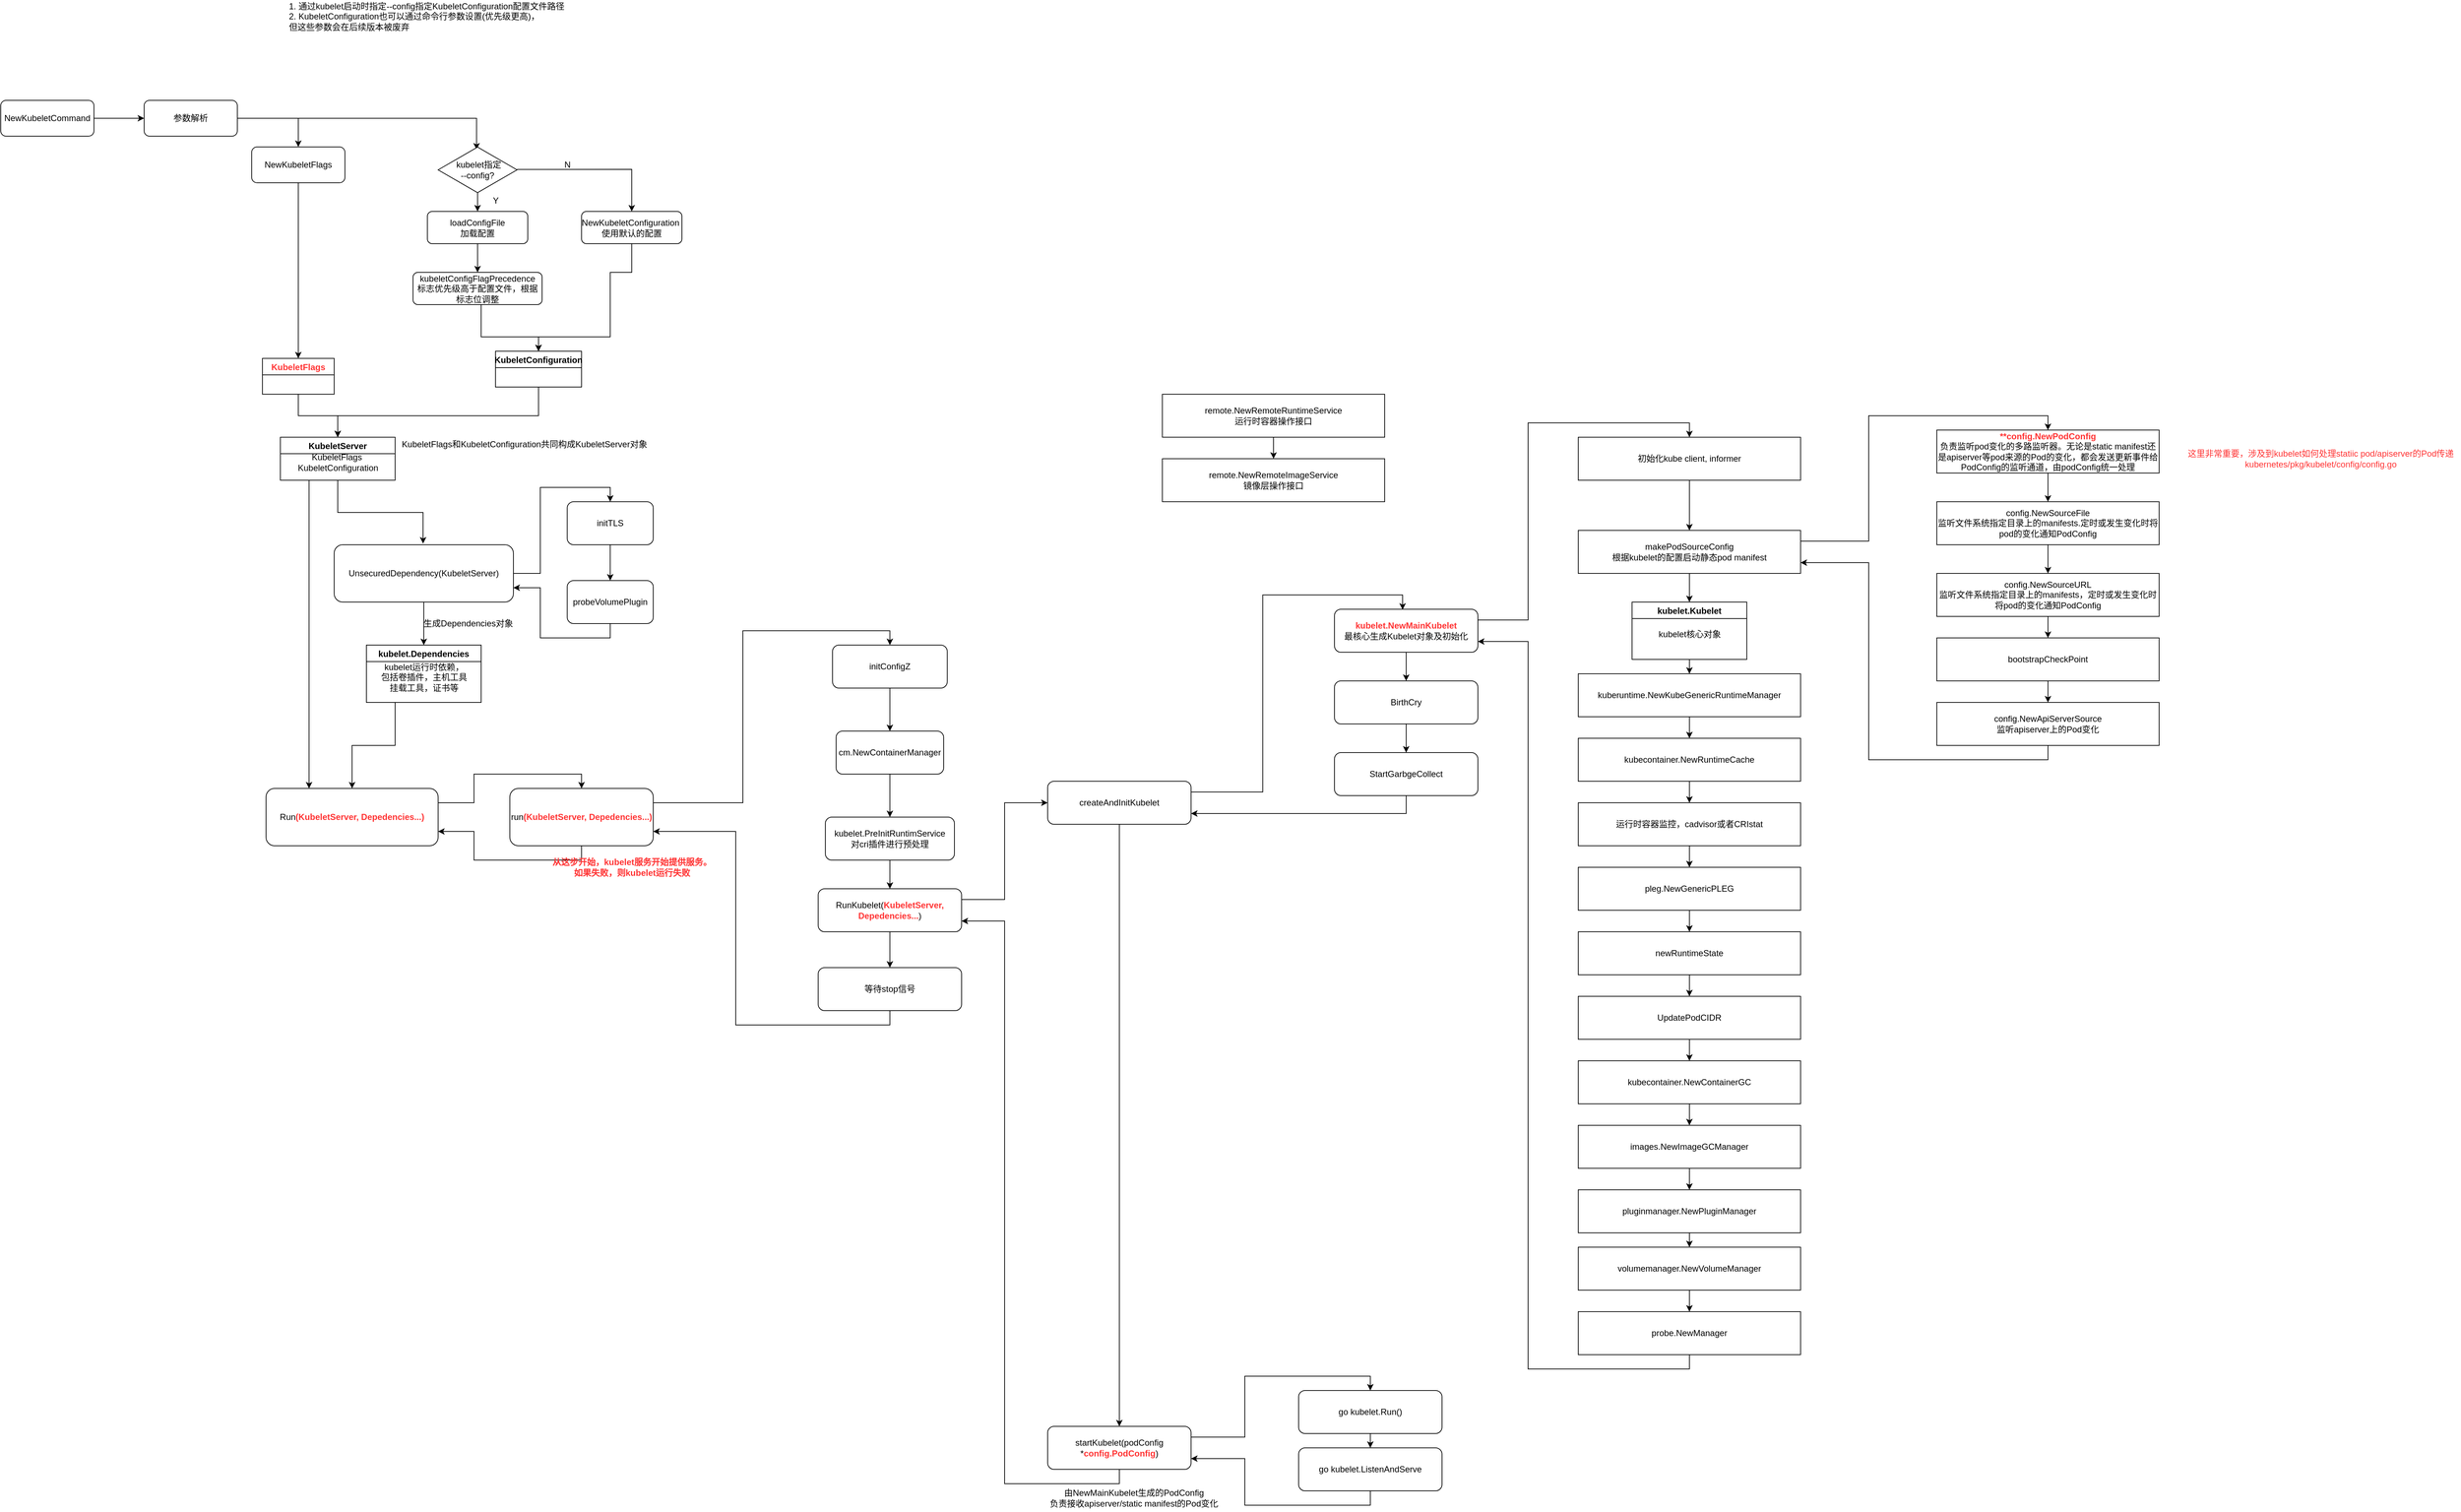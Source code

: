 <mxfile version="18.0.6" type="device"><diagram id="C5RBs43oDa-KdzZeNtuy" name="Page-1"><mxGraphModel dx="2622" dy="4705" grid="1" gridSize="10" guides="1" tooltips="1" connect="1" arrows="1" fold="1" page="1" pageScale="1" pageWidth="1200" pageHeight="1920" math="0" shadow="0"><root><mxCell id="WIyWlLk6GJQsqaUBKTNV-0"/><mxCell id="WIyWlLk6GJQsqaUBKTNV-1" parent="WIyWlLk6GJQsqaUBKTNV-0"/><mxCell id="luUc7j73v_gJ9Cq8A13A-18" style="edgeStyle=orthogonalEdgeStyle;rounded=0;orthogonalLoop=1;jettySize=auto;html=1;exitX=0.5;exitY=1;exitDx=0;exitDy=0;entryX=1;entryY=0.75;entryDx=0;entryDy=0;" parent="WIyWlLk6GJQsqaUBKTNV-1" source="zHDJWWQHmY1VzhE2Okfc-1" target="luUc7j73v_gJ9Cq8A13A-10" edge="1"><mxGeometry relative="1" as="geometry"/></mxCell><mxCell id="luUc7j73v_gJ9Cq8A13A-20" style="edgeStyle=orthogonalEdgeStyle;rounded=0;orthogonalLoop=1;jettySize=auto;html=1;exitX=1;exitY=0.25;exitDx=0;exitDy=0;entryX=0.5;entryY=0;entryDx=0;entryDy=0;" parent="WIyWlLk6GJQsqaUBKTNV-1" source="zHDJWWQHmY1VzhE2Okfc-1" target="luUc7j73v_gJ9Cq8A13A-19" edge="1"><mxGeometry relative="1" as="geometry"/></mxCell><mxCell id="zHDJWWQHmY1VzhE2Okfc-1" value="run&lt;font color=&quot;#ff3333&quot;&gt;&lt;b&gt;(KubeletServer, Depedencies...)&lt;/b&gt;&lt;/font&gt;" style="rounded=1;whiteSpace=wrap;html=1;" parent="WIyWlLk6GJQsqaUBKTNV-1" vertex="1"><mxGeometry x="-430" y="-2660" width="200" height="80" as="geometry"/></mxCell><mxCell id="zHDJWWQHmY1VzhE2Okfc-6" style="edgeStyle=orthogonalEdgeStyle;rounded=0;orthogonalLoop=1;jettySize=auto;html=1;exitX=0.5;exitY=1;exitDx=0;exitDy=0;entryX=0.5;entryY=0;entryDx=0;entryDy=0;" parent="WIyWlLk6GJQsqaUBKTNV-1" source="zHDJWWQHmY1VzhE2Okfc-2" target="zHDJWWQHmY1VzhE2Okfc-5" edge="1"><mxGeometry relative="1" as="geometry"/></mxCell><mxCell id="zHDJWWQHmY1VzhE2Okfc-2" value="kubelet.PreInitRuntimService&lt;br&gt;对cri插件进行预处理" style="rounded=1;whiteSpace=wrap;html=1;" parent="WIyWlLk6GJQsqaUBKTNV-1" vertex="1"><mxGeometry x="10" y="-2620" width="180" height="60" as="geometry"/></mxCell><mxCell id="luUc7j73v_gJ9Cq8A13A-29" style="edgeStyle=orthogonalEdgeStyle;rounded=0;orthogonalLoop=1;jettySize=auto;html=1;entryX=0.5;entryY=0;entryDx=0;entryDy=0;fontColor=#FF3333;" parent="WIyWlLk6GJQsqaUBKTNV-1" source="zHDJWWQHmY1VzhE2Okfc-5" target="luUc7j73v_gJ9Cq8A13A-28" edge="1"><mxGeometry relative="1" as="geometry"/></mxCell><mxCell id="luUc7j73v_gJ9Cq8A13A-31" style="edgeStyle=orthogonalEdgeStyle;rounded=0;orthogonalLoop=1;jettySize=auto;html=1;exitX=1;exitY=0.25;exitDx=0;exitDy=0;entryX=0;entryY=0.5;entryDx=0;entryDy=0;fontColor=#FF3333;" parent="WIyWlLk6GJQsqaUBKTNV-1" source="zHDJWWQHmY1VzhE2Okfc-5" target="zHDJWWQHmY1VzhE2Okfc-8" edge="1"><mxGeometry relative="1" as="geometry"/></mxCell><mxCell id="zHDJWWQHmY1VzhE2Okfc-5" value="RunKubelet(&lt;font color=&quot;#ff3333&quot;&gt;&lt;b&gt;KubeletServer, Depedencies...&lt;/b&gt;&lt;/font&gt;)" style="rounded=1;whiteSpace=wrap;html=1;" parent="WIyWlLk6GJQsqaUBKTNV-1" vertex="1"><mxGeometry y="-2520" width="200" height="60" as="geometry"/></mxCell><mxCell id="luUc7j73v_gJ9Cq8A13A-33" style="edgeStyle=orthogonalEdgeStyle;rounded=0;orthogonalLoop=1;jettySize=auto;html=1;exitX=0.5;exitY=1;exitDx=0;exitDy=0;entryX=0.5;entryY=0;entryDx=0;entryDy=0;fontColor=#FF3333;" parent="WIyWlLk6GJQsqaUBKTNV-1" source="zHDJWWQHmY1VzhE2Okfc-8" target="luUc7j73v_gJ9Cq8A13A-32" edge="1"><mxGeometry relative="1" as="geometry"/></mxCell><mxCell id="luUc7j73v_gJ9Cq8A13A-35" style="edgeStyle=orthogonalEdgeStyle;rounded=0;orthogonalLoop=1;jettySize=auto;html=1;exitX=1;exitY=0.25;exitDx=0;exitDy=0;entryX=0.475;entryY=0.011;entryDx=0;entryDy=0;entryPerimeter=0;fontColor=#FF3333;" parent="WIyWlLk6GJQsqaUBKTNV-1" source="zHDJWWQHmY1VzhE2Okfc-8" target="zHDJWWQHmY1VzhE2Okfc-10" edge="1"><mxGeometry relative="1" as="geometry"/></mxCell><mxCell id="zHDJWWQHmY1VzhE2Okfc-8" value="createAndInitKubelet" style="rounded=1;whiteSpace=wrap;html=1;" parent="WIyWlLk6GJQsqaUBKTNV-1" vertex="1"><mxGeometry x="320" y="-2670" width="200" height="60" as="geometry"/></mxCell><mxCell id="luUc7j73v_gJ9Cq8A13A-38" style="edgeStyle=orthogonalEdgeStyle;rounded=0;orthogonalLoop=1;jettySize=auto;html=1;exitX=0.5;exitY=1;exitDx=0;exitDy=0;entryX=0.5;entryY=0;entryDx=0;entryDy=0;fontColor=#FF3333;" parent="WIyWlLk6GJQsqaUBKTNV-1" source="zHDJWWQHmY1VzhE2Okfc-10" target="luUc7j73v_gJ9Cq8A13A-36" edge="1"><mxGeometry relative="1" as="geometry"/></mxCell><mxCell id="luUc7j73v_gJ9Cq8A13A-42" style="edgeStyle=orthogonalEdgeStyle;rounded=0;orthogonalLoop=1;jettySize=auto;html=1;exitX=1;exitY=0.25;exitDx=0;exitDy=0;entryX=0.5;entryY=0;entryDx=0;entryDy=0;fontColor=#FF3333;" parent="WIyWlLk6GJQsqaUBKTNV-1" source="zHDJWWQHmY1VzhE2Okfc-10" target="luUc7j73v_gJ9Cq8A13A-41" edge="1"><mxGeometry relative="1" as="geometry"/></mxCell><mxCell id="zHDJWWQHmY1VzhE2Okfc-10" value="&lt;b&gt;&lt;font color=&quot;#ff3333&quot;&gt;kubelet.NewMainKubelet&lt;/font&gt;&lt;/b&gt;&lt;br&gt;最核心生成Kubelet对象及初始化" style="rounded=1;whiteSpace=wrap;html=1;" parent="WIyWlLk6GJQsqaUBKTNV-1" vertex="1"><mxGeometry x="720" y="-2910" width="200" height="60" as="geometry"/></mxCell><mxCell id="luUc7j73v_gJ9Cq8A13A-49" style="edgeStyle=orthogonalEdgeStyle;rounded=0;orthogonalLoop=1;jettySize=auto;html=1;exitX=0.5;exitY=1;exitDx=0;exitDy=0;entryX=0.5;entryY=0;entryDx=0;entryDy=0;fontColor=#FF3333;" parent="WIyWlLk6GJQsqaUBKTNV-1" source="zHDJWWQHmY1VzhE2Okfc-14" target="luUc7j73v_gJ9Cq8A13A-47" edge="1"><mxGeometry relative="1" as="geometry"/></mxCell><mxCell id="zHDJWWQHmY1VzhE2Okfc-14" value="kuberuntime.NewKubeGenericRuntimeManager" style="whiteSpace=wrap;html=1;" parent="WIyWlLk6GJQsqaUBKTNV-1" vertex="1"><mxGeometry x="1060" y="-2820" width="310" height="60" as="geometry"/></mxCell><mxCell id="zHDJWWQHmY1VzhE2Okfc-23" style="edgeStyle=orthogonalEdgeStyle;rounded=0;orthogonalLoop=1;jettySize=auto;html=1;exitX=0.5;exitY=1;exitDx=0;exitDy=0;entryX=0.5;entryY=0;entryDx=0;entryDy=0;" parent="WIyWlLk6GJQsqaUBKTNV-1" source="zHDJWWQHmY1VzhE2Okfc-15" target="zHDJWWQHmY1VzhE2Okfc-16" edge="1"><mxGeometry relative="1" as="geometry"/></mxCell><mxCell id="zHDJWWQHmY1VzhE2Okfc-15" value="pleg.NewGenericPLEG" style="whiteSpace=wrap;html=1;" parent="WIyWlLk6GJQsqaUBKTNV-1" vertex="1"><mxGeometry x="1060" y="-2550" width="310" height="60" as="geometry"/></mxCell><mxCell id="luUc7j73v_gJ9Cq8A13A-56" style="edgeStyle=orthogonalEdgeStyle;rounded=0;orthogonalLoop=1;jettySize=auto;html=1;exitX=0.5;exitY=1;exitDx=0;exitDy=0;entryX=0.5;entryY=0;entryDx=0;entryDy=0;fontColor=#FF3333;" parent="WIyWlLk6GJQsqaUBKTNV-1" source="zHDJWWQHmY1VzhE2Okfc-16" target="luUc7j73v_gJ9Cq8A13A-51" edge="1"><mxGeometry relative="1" as="geometry"/></mxCell><mxCell id="zHDJWWQHmY1VzhE2Okfc-16" value="newRuntimeState" style="whiteSpace=wrap;html=1;" parent="WIyWlLk6GJQsqaUBKTNV-1" vertex="1"><mxGeometry x="1060" y="-2460" width="310" height="60" as="geometry"/></mxCell><mxCell id="zHDJWWQHmY1VzhE2Okfc-25" style="edgeStyle=orthogonalEdgeStyle;rounded=0;orthogonalLoop=1;jettySize=auto;html=1;exitX=0.5;exitY=1;exitDx=0;exitDy=0;entryX=0.5;entryY=0;entryDx=0;entryDy=0;" parent="WIyWlLk6GJQsqaUBKTNV-1" source="zHDJWWQHmY1VzhE2Okfc-17" target="zHDJWWQHmY1VzhE2Okfc-18" edge="1"><mxGeometry relative="1" as="geometry"/></mxCell><mxCell id="zHDJWWQHmY1VzhE2Okfc-17" value="kubecontainer.NewContainerGC" style="whiteSpace=wrap;html=1;" parent="WIyWlLk6GJQsqaUBKTNV-1" vertex="1"><mxGeometry x="1060" y="-2280" width="310" height="60" as="geometry"/></mxCell><mxCell id="zHDJWWQHmY1VzhE2Okfc-26" style="edgeStyle=orthogonalEdgeStyle;rounded=0;orthogonalLoop=1;jettySize=auto;html=1;exitX=0.5;exitY=1;exitDx=0;exitDy=0;entryX=0.5;entryY=0;entryDx=0;entryDy=0;" parent="WIyWlLk6GJQsqaUBKTNV-1" source="zHDJWWQHmY1VzhE2Okfc-18" target="zHDJWWQHmY1VzhE2Okfc-19" edge="1"><mxGeometry relative="1" as="geometry"/></mxCell><mxCell id="zHDJWWQHmY1VzhE2Okfc-18" value="images.NewImageGCManager" style="whiteSpace=wrap;html=1;" parent="WIyWlLk6GJQsqaUBKTNV-1" vertex="1"><mxGeometry x="1060" y="-2190" width="310" height="60" as="geometry"/></mxCell><mxCell id="zHDJWWQHmY1VzhE2Okfc-27" style="edgeStyle=orthogonalEdgeStyle;rounded=0;orthogonalLoop=1;jettySize=auto;html=1;exitX=0.5;exitY=1;exitDx=0;exitDy=0;entryX=0.5;entryY=0;entryDx=0;entryDy=0;" parent="WIyWlLk6GJQsqaUBKTNV-1" source="zHDJWWQHmY1VzhE2Okfc-19" target="zHDJWWQHmY1VzhE2Okfc-20" edge="1"><mxGeometry relative="1" as="geometry"/></mxCell><mxCell id="zHDJWWQHmY1VzhE2Okfc-19" value="pluginmanager.NewPluginManager" style="whiteSpace=wrap;html=1;" parent="WIyWlLk6GJQsqaUBKTNV-1" vertex="1"><mxGeometry x="1060" y="-2100" width="310" height="60" as="geometry"/></mxCell><mxCell id="luUc7j73v_gJ9Cq8A13A-58" style="edgeStyle=orthogonalEdgeStyle;rounded=0;orthogonalLoop=1;jettySize=auto;html=1;exitX=0.5;exitY=1;exitDx=0;exitDy=0;entryX=0.5;entryY=0;entryDx=0;entryDy=0;fontColor=#FF3333;" parent="WIyWlLk6GJQsqaUBKTNV-1" source="zHDJWWQHmY1VzhE2Okfc-20" target="luUc7j73v_gJ9Cq8A13A-53" edge="1"><mxGeometry relative="1" as="geometry"/></mxCell><mxCell id="zHDJWWQHmY1VzhE2Okfc-20" value="volumemanager.NewVolumeManager" style="whiteSpace=wrap;html=1;" parent="WIyWlLk6GJQsqaUBKTNV-1" vertex="1"><mxGeometry x="1060" y="-2020" width="310" height="60" as="geometry"/></mxCell><mxCell id="zHDJWWQHmY1VzhE2Okfc-33" style="edgeStyle=orthogonalEdgeStyle;rounded=0;orthogonalLoop=1;jettySize=auto;html=1;exitX=0.5;exitY=1;exitDx=0;exitDy=0;" parent="WIyWlLk6GJQsqaUBKTNV-1" source="zHDJWWQHmY1VzhE2Okfc-29" target="zHDJWWQHmY1VzhE2Okfc-30" edge="1"><mxGeometry relative="1" as="geometry"/></mxCell><mxCell id="zHDJWWQHmY1VzhE2Okfc-29" value="remote.NewRemoteRuntimeService&lt;br&gt;运行时容器操作接口" style="whiteSpace=wrap;html=1;" parent="WIyWlLk6GJQsqaUBKTNV-1" vertex="1"><mxGeometry x="480" y="-3210" width="310" height="60" as="geometry"/></mxCell><mxCell id="zHDJWWQHmY1VzhE2Okfc-30" value="remote.NewRemoteImageService&lt;br&gt;镜像层操作接口" style="whiteSpace=wrap;html=1;" parent="WIyWlLk6GJQsqaUBKTNV-1" vertex="1"><mxGeometry x="480" y="-3120" width="310" height="60" as="geometry"/></mxCell><mxCell id="qJxEuaCex0WxyXKMsUt5-14" style="edgeStyle=orthogonalEdgeStyle;rounded=0;orthogonalLoop=1;jettySize=auto;html=1;exitX=1;exitY=0.5;exitDx=0;exitDy=0;entryX=0.5;entryY=0;entryDx=0;entryDy=0;" parent="WIyWlLk6GJQsqaUBKTNV-1" source="qJxEuaCex0WxyXKMsUt5-0" target="qJxEuaCex0WxyXKMsUt5-12" edge="1"><mxGeometry relative="1" as="geometry"/></mxCell><mxCell id="qJxEuaCex0WxyXKMsUt5-19" style="edgeStyle=orthogonalEdgeStyle;rounded=0;orthogonalLoop=1;jettySize=auto;html=1;exitX=1;exitY=0.5;exitDx=0;exitDy=0;entryX=0.487;entryY=0.069;entryDx=0;entryDy=0;entryPerimeter=0;" parent="WIyWlLk6GJQsqaUBKTNV-1" source="qJxEuaCex0WxyXKMsUt5-0" target="qJxEuaCex0WxyXKMsUt5-17" edge="1"><mxGeometry relative="1" as="geometry"/></mxCell><mxCell id="qJxEuaCex0WxyXKMsUt5-0" value="参数解析" style="rounded=1;whiteSpace=wrap;html=1;" parent="WIyWlLk6GJQsqaUBKTNV-1" vertex="1"><mxGeometry x="-940" y="-3620" width="130" height="50" as="geometry"/></mxCell><mxCell id="qJxEuaCex0WxyXKMsUt5-1" value="1. 通过kubelet启动时指定--config指定KubeletConfiguration配置文件路径&lt;br&gt;2. KubeletConfiguration也可以通过命令行参数设置(优先级更高)，&lt;br&gt;&lt;div style=&quot;&quot;&gt;&lt;span style=&quot;background-color: initial;&quot;&gt;但这些参数会在后续版本被废弃&lt;/span&gt;&lt;/div&gt;&lt;div style=&quot;&quot;&gt;&lt;br&gt;&lt;/div&gt;" style="text;html=1;align=left;verticalAlign=middle;resizable=0;points=[];autosize=1;strokeColor=none;fillColor=none;" parent="WIyWlLk6GJQsqaUBKTNV-1" vertex="1"><mxGeometry x="-740" y="-3760" width="400" height="60" as="geometry"/></mxCell><mxCell id="qJxEuaCex0WxyXKMsUt5-8" style="edgeStyle=orthogonalEdgeStyle;rounded=0;orthogonalLoop=1;jettySize=auto;html=1;exitX=0.5;exitY=1;exitDx=0;exitDy=0;" parent="WIyWlLk6GJQsqaUBKTNV-1" source="qJxEuaCex0WxyXKMsUt5-3" target="qJxEuaCex0WxyXKMsUt5-6" edge="1"><mxGeometry relative="1" as="geometry"><Array as="points"><mxPoint x="-725" y="-3180"/><mxPoint x="-670" y="-3180"/></Array></mxGeometry></mxCell><mxCell id="qJxEuaCex0WxyXKMsUt5-3" value="KubeletFlags" style="swimlane;fontColor=#FF3333;" parent="WIyWlLk6GJQsqaUBKTNV-1" vertex="1"><mxGeometry x="-775" y="-3260" width="100" height="50" as="geometry"/></mxCell><mxCell id="qJxEuaCex0WxyXKMsUt5-37" style="edgeStyle=orthogonalEdgeStyle;rounded=0;orthogonalLoop=1;jettySize=auto;html=1;exitX=0.5;exitY=1;exitDx=0;exitDy=0;entryX=0.5;entryY=0;entryDx=0;entryDy=0;" parent="WIyWlLk6GJQsqaUBKTNV-1" source="qJxEuaCex0WxyXKMsUt5-5" target="qJxEuaCex0WxyXKMsUt5-6" edge="1"><mxGeometry relative="1" as="geometry"><Array as="points"><mxPoint x="-390" y="-3180"/><mxPoint x="-670" y="-3180"/></Array></mxGeometry></mxCell><mxCell id="qJxEuaCex0WxyXKMsUt5-5" value="KubeletConfiguration" style="swimlane;fontColor=#000000;" parent="WIyWlLk6GJQsqaUBKTNV-1" vertex="1"><mxGeometry x="-450" y="-3270" width="120" height="50" as="geometry"/></mxCell><mxCell id="luUc7j73v_gJ9Cq8A13A-1" style="edgeStyle=orthogonalEdgeStyle;rounded=0;orthogonalLoop=1;jettySize=auto;html=1;exitX=0.5;exitY=1;exitDx=0;exitDy=0;exitPerimeter=0;entryX=0.496;entryY=-0.021;entryDx=0;entryDy=0;entryPerimeter=0;" parent="WIyWlLk6GJQsqaUBKTNV-1" source="qJxEuaCex0WxyXKMsUt5-6" target="luUc7j73v_gJ9Cq8A13A-0" edge="1"><mxGeometry relative="1" as="geometry"/></mxCell><mxCell id="luUc7j73v_gJ9Cq8A13A-13" style="edgeStyle=orthogonalEdgeStyle;rounded=0;orthogonalLoop=1;jettySize=auto;html=1;exitX=0.25;exitY=1;exitDx=0;exitDy=0;exitPerimeter=0;entryX=0.25;entryY=0;entryDx=0;entryDy=0;" parent="WIyWlLk6GJQsqaUBKTNV-1" source="qJxEuaCex0WxyXKMsUt5-6" target="luUc7j73v_gJ9Cq8A13A-10" edge="1"><mxGeometry relative="1" as="geometry"/></mxCell><mxCell id="qJxEuaCex0WxyXKMsUt5-6" value="KubeletServer" style="swimlane;fontColor=#000000;startSize=23;points=[[0,0,0,0,0],[0,0.25,0,0,0],[0,0.5,0,0,0],[0,0.75,0,0,0],[0,1,0,0,0],[0.25,0,0,0,0],[0.25,1,0,0,0],[0.5,0,0,0,0],[0.5,1,0,0,0],[0.62,1,0,0,1],[0.75,0,0,0,0],[0.75,1,0,0,0],[1,0,0,0,0],[1,0.25,0,0,0],[1,0.5,0,0,0],[1,0.75,0,0,0],[1,1,0,0,0]];" parent="WIyWlLk6GJQsqaUBKTNV-1" vertex="1"><mxGeometry x="-750" y="-3150" width="160" height="60" as="geometry"/></mxCell><mxCell id="qJxEuaCex0WxyXKMsUt5-36" value="KubeletFlags&amp;nbsp; &lt;br&gt;KubeletConfiguration" style="text;html=1;align=center;verticalAlign=middle;resizable=0;points=[];autosize=1;strokeColor=none;fillColor=none;" parent="qJxEuaCex0WxyXKMsUt5-6" vertex="1"><mxGeometry x="15" y="20" width="130" height="30" as="geometry"/></mxCell><mxCell id="qJxEuaCex0WxyXKMsUt5-35" style="edgeStyle=orthogonalEdgeStyle;rounded=0;orthogonalLoop=1;jettySize=auto;html=1;exitX=0.5;exitY=1;exitDx=0;exitDy=0;entryX=0.5;entryY=0;entryDx=0;entryDy=0;" parent="WIyWlLk6GJQsqaUBKTNV-1" source="qJxEuaCex0WxyXKMsUt5-12" target="qJxEuaCex0WxyXKMsUt5-3" edge="1"><mxGeometry relative="1" as="geometry"/></mxCell><mxCell id="qJxEuaCex0WxyXKMsUt5-12" value="NewKubeletFlags" style="rounded=1;whiteSpace=wrap;html=1;" parent="WIyWlLk6GJQsqaUBKTNV-1" vertex="1"><mxGeometry x="-790" y="-3555" width="130" height="50" as="geometry"/></mxCell><mxCell id="qJxEuaCex0WxyXKMsUt5-26" style="edgeStyle=orthogonalEdgeStyle;rounded=0;orthogonalLoop=1;jettySize=auto;html=1;exitX=0.5;exitY=1;exitDx=0;exitDy=0;entryX=0.5;entryY=0;entryDx=0;entryDy=0;" parent="WIyWlLk6GJQsqaUBKTNV-1" source="qJxEuaCex0WxyXKMsUt5-13" target="qJxEuaCex0WxyXKMsUt5-5" edge="1"><mxGeometry relative="1" as="geometry"><mxPoint x="-380" y="-3350" as="targetPoint"/><Array as="points"><mxPoint x="-260" y="-3380"/><mxPoint x="-290" y="-3380"/><mxPoint x="-290" y="-3290"/><mxPoint x="-390" y="-3290"/></Array></mxGeometry></mxCell><mxCell id="qJxEuaCex0WxyXKMsUt5-13" value="NewKubeletConfiguration&amp;nbsp;&lt;br&gt;使用默认的配置" style="rounded=1;whiteSpace=wrap;html=1;" parent="WIyWlLk6GJQsqaUBKTNV-1" vertex="1"><mxGeometry x="-330" y="-3465" width="140" height="45" as="geometry"/></mxCell><mxCell id="qJxEuaCex0WxyXKMsUt5-20" style="edgeStyle=orthogonalEdgeStyle;rounded=0;orthogonalLoop=1;jettySize=auto;html=1;exitX=1;exitY=0.49;exitDx=0;exitDy=0;exitPerimeter=0;entryX=0.5;entryY=0;entryDx=0;entryDy=0;" parent="WIyWlLk6GJQsqaUBKTNV-1" source="qJxEuaCex0WxyXKMsUt5-17" target="qJxEuaCex0WxyXKMsUt5-13" edge="1"><mxGeometry relative="1" as="geometry"/></mxCell><mxCell id="qJxEuaCex0WxyXKMsUt5-23" style="edgeStyle=orthogonalEdgeStyle;rounded=0;orthogonalLoop=1;jettySize=auto;html=1;exitX=0.5;exitY=0.98;exitDx=0;exitDy=0;exitPerimeter=0;entryX=0.5;entryY=0;entryDx=0;entryDy=0;" parent="WIyWlLk6GJQsqaUBKTNV-1" source="qJxEuaCex0WxyXKMsUt5-17" target="qJxEuaCex0WxyXKMsUt5-22" edge="1"><mxGeometry relative="1" as="geometry"/></mxCell><mxCell id="qJxEuaCex0WxyXKMsUt5-17" value="&amp;nbsp;kubelet指定&lt;br&gt;--config?" style="html=1;whiteSpace=wrap;aspect=fixed;shape=isoRectangle;points=[[0,0.49,0,-1,0],[0.5,0.02,0,0,0],[0.5,0.98,0,0,0],[1,0.49,0,0,0]];" parent="WIyWlLk6GJQsqaUBKTNV-1" vertex="1"><mxGeometry x="-530" y="-3556" width="110" height="66" as="geometry"/></mxCell><mxCell id="qJxEuaCex0WxyXKMsUt5-21" value="N" style="text;html=1;align=center;verticalAlign=middle;resizable=0;points=[];autosize=1;strokeColor=none;fillColor=none;" parent="WIyWlLk6GJQsqaUBKTNV-1" vertex="1"><mxGeometry x="-360" y="-3540" width="20" height="20" as="geometry"/></mxCell><mxCell id="qJxEuaCex0WxyXKMsUt5-32" style="edgeStyle=orthogonalEdgeStyle;rounded=0;orthogonalLoop=1;jettySize=auto;html=1;exitX=0.5;exitY=1;exitDx=0;exitDy=0;entryX=0.5;entryY=0;entryDx=0;entryDy=0;" parent="WIyWlLk6GJQsqaUBKTNV-1" source="qJxEuaCex0WxyXKMsUt5-22" target="qJxEuaCex0WxyXKMsUt5-31" edge="1"><mxGeometry relative="1" as="geometry"/></mxCell><mxCell id="qJxEuaCex0WxyXKMsUt5-22" value="loadConfigFile&lt;br&gt;加载配置" style="rounded=1;whiteSpace=wrap;html=1;" parent="WIyWlLk6GJQsqaUBKTNV-1" vertex="1"><mxGeometry x="-545" y="-3465" width="140" height="45" as="geometry"/></mxCell><mxCell id="qJxEuaCex0WxyXKMsUt5-24" value="Y" style="text;html=1;align=center;verticalAlign=middle;resizable=0;points=[];autosize=1;strokeColor=none;fillColor=none;" parent="WIyWlLk6GJQsqaUBKTNV-1" vertex="1"><mxGeometry x="-460" y="-3490" width="20" height="20" as="geometry"/></mxCell><mxCell id="qJxEuaCex0WxyXKMsUt5-29" style="edgeStyle=orthogonalEdgeStyle;rounded=0;orthogonalLoop=1;jettySize=auto;html=1;exitX=1;exitY=0.5;exitDx=0;exitDy=0;" parent="WIyWlLk6GJQsqaUBKTNV-1" source="qJxEuaCex0WxyXKMsUt5-28" target="qJxEuaCex0WxyXKMsUt5-0" edge="1"><mxGeometry relative="1" as="geometry"/></mxCell><mxCell id="qJxEuaCex0WxyXKMsUt5-28" value="NewKubeletCommand" style="rounded=1;whiteSpace=wrap;html=1;" parent="WIyWlLk6GJQsqaUBKTNV-1" vertex="1"><mxGeometry x="-1140" y="-3620" width="130" height="50" as="geometry"/></mxCell><mxCell id="qJxEuaCex0WxyXKMsUt5-33" style="edgeStyle=orthogonalEdgeStyle;rounded=0;orthogonalLoop=1;jettySize=auto;html=1;exitX=0.5;exitY=1;exitDx=0;exitDy=0;entryX=0.5;entryY=0;entryDx=0;entryDy=0;" parent="WIyWlLk6GJQsqaUBKTNV-1" source="qJxEuaCex0WxyXKMsUt5-31" target="qJxEuaCex0WxyXKMsUt5-5" edge="1"><mxGeometry relative="1" as="geometry"><Array as="points"><mxPoint x="-470" y="-3290"/><mxPoint x="-390" y="-3290"/></Array></mxGeometry></mxCell><mxCell id="qJxEuaCex0WxyXKMsUt5-31" value="kubeletConfigFlagPrecedence&lt;br&gt;标志优先级高于配置文件，根据标志位调整" style="rounded=1;whiteSpace=wrap;html=1;" parent="WIyWlLk6GJQsqaUBKTNV-1" vertex="1"><mxGeometry x="-565" y="-3380" width="180" height="45" as="geometry"/></mxCell><mxCell id="luUc7j73v_gJ9Cq8A13A-4" style="edgeStyle=orthogonalEdgeStyle;rounded=0;orthogonalLoop=1;jettySize=auto;html=1;exitX=1;exitY=0.5;exitDx=0;exitDy=0;entryX=0.5;entryY=0;entryDx=0;entryDy=0;" parent="WIyWlLk6GJQsqaUBKTNV-1" source="luUc7j73v_gJ9Cq8A13A-0" target="luUc7j73v_gJ9Cq8A13A-2" edge="1"><mxGeometry relative="1" as="geometry"/></mxCell><mxCell id="luUc7j73v_gJ9Cq8A13A-9" style="edgeStyle=orthogonalEdgeStyle;rounded=0;orthogonalLoop=1;jettySize=auto;html=1;exitX=0.5;exitY=1;exitDx=0;exitDy=0;" parent="WIyWlLk6GJQsqaUBKTNV-1" source="luUc7j73v_gJ9Cq8A13A-0" target="luUc7j73v_gJ9Cq8A13A-6" edge="1"><mxGeometry relative="1" as="geometry"/></mxCell><mxCell id="luUc7j73v_gJ9Cq8A13A-0" value="UnsecuredDependency(KubeletServer)" style="rounded=1;whiteSpace=wrap;html=1;" parent="WIyWlLk6GJQsqaUBKTNV-1" vertex="1"><mxGeometry x="-675" y="-3000" width="250" height="80" as="geometry"/></mxCell><mxCell id="luUc7j73v_gJ9Cq8A13A-5" style="edgeStyle=orthogonalEdgeStyle;rounded=0;orthogonalLoop=1;jettySize=auto;html=1;exitX=0.5;exitY=1;exitDx=0;exitDy=0;entryX=0.5;entryY=0;entryDx=0;entryDy=0;" parent="WIyWlLk6GJQsqaUBKTNV-1" source="luUc7j73v_gJ9Cq8A13A-2" target="luUc7j73v_gJ9Cq8A13A-3" edge="1"><mxGeometry relative="1" as="geometry"/></mxCell><mxCell id="luUc7j73v_gJ9Cq8A13A-2" value="initTLS" style="rounded=1;whiteSpace=wrap;html=1;" parent="WIyWlLk6GJQsqaUBKTNV-1" vertex="1"><mxGeometry x="-350" y="-3060" width="120" height="60" as="geometry"/></mxCell><mxCell id="luUc7j73v_gJ9Cq8A13A-8" style="edgeStyle=orthogonalEdgeStyle;rounded=0;orthogonalLoop=1;jettySize=auto;html=1;exitX=0.5;exitY=1;exitDx=0;exitDy=0;entryX=1;entryY=0.75;entryDx=0;entryDy=0;" parent="WIyWlLk6GJQsqaUBKTNV-1" source="luUc7j73v_gJ9Cq8A13A-3" target="luUc7j73v_gJ9Cq8A13A-0" edge="1"><mxGeometry relative="1" as="geometry"/></mxCell><mxCell id="luUc7j73v_gJ9Cq8A13A-3" value="probeVolumePlugin" style="rounded=1;whiteSpace=wrap;html=1;" parent="WIyWlLk6GJQsqaUBKTNV-1" vertex="1"><mxGeometry x="-350" y="-2950" width="120" height="60" as="geometry"/></mxCell><mxCell id="luUc7j73v_gJ9Cq8A13A-12" style="edgeStyle=orthogonalEdgeStyle;rounded=0;orthogonalLoop=1;jettySize=auto;html=1;exitX=0.25;exitY=1;exitDx=0;exitDy=0;exitPerimeter=0;entryX=0.5;entryY=0;entryDx=0;entryDy=0;" parent="WIyWlLk6GJQsqaUBKTNV-1" source="luUc7j73v_gJ9Cq8A13A-6" target="luUc7j73v_gJ9Cq8A13A-10" edge="1"><mxGeometry relative="1" as="geometry"/></mxCell><mxCell id="luUc7j73v_gJ9Cq8A13A-6" value="kubelet.Dependencies" style="swimlane;fontColor=#000000;startSize=23;points=[[0,0,0,0,0],[0,0.25,0,0,0],[0,0.5,0,0,0],[0,0.75,0,0,0],[0,1,0,0,0],[0.25,0,0,0,0],[0.25,1,0,0,0],[0.5,0,0,0,0],[0.5,1,0,0,0],[0.62,1,0,0,1],[0.75,0,0,0,0],[0.75,1,0,0,0],[1,0,0,0,0],[1,0.25,0,0,0],[1,0.5,0,0,0],[1,0.75,0,0,0],[1,1,0,0,0]];" parent="WIyWlLk6GJQsqaUBKTNV-1" vertex="1"><mxGeometry x="-630" y="-2860" width="160" height="80" as="geometry"/></mxCell><mxCell id="luUc7j73v_gJ9Cq8A13A-7" value="kubelet运行时依赖，&lt;br&gt;包括卷插件，主机工具&lt;br&gt;挂载工具，证书等" style="text;html=1;align=center;verticalAlign=middle;resizable=0;points=[];autosize=1;strokeColor=none;fillColor=none;" parent="luUc7j73v_gJ9Cq8A13A-6" vertex="1"><mxGeometry x="10" y="20" width="140" height="50" as="geometry"/></mxCell><mxCell id="luUc7j73v_gJ9Cq8A13A-17" style="edgeStyle=orthogonalEdgeStyle;rounded=0;orthogonalLoop=1;jettySize=auto;html=1;exitX=1;exitY=0.25;exitDx=0;exitDy=0;entryX=0.5;entryY=0;entryDx=0;entryDy=0;" parent="WIyWlLk6GJQsqaUBKTNV-1" source="luUc7j73v_gJ9Cq8A13A-10" target="zHDJWWQHmY1VzhE2Okfc-1" edge="1"><mxGeometry relative="1" as="geometry"/></mxCell><mxCell id="luUc7j73v_gJ9Cq8A13A-10" value="Run&lt;b&gt;&lt;font color=&quot;#ff3333&quot;&gt;(KubeletServer, Depedencies...)&lt;/font&gt;&lt;/b&gt;" style="rounded=1;whiteSpace=wrap;html=1;" parent="WIyWlLk6GJQsqaUBKTNV-1" vertex="1"><mxGeometry x="-770" y="-2660" width="240" height="80" as="geometry"/></mxCell><mxCell id="luUc7j73v_gJ9Cq8A13A-15" value="&amp;nbsp;生成Dependencies对象" style="text;html=1;align=center;verticalAlign=middle;resizable=0;points=[];autosize=1;strokeColor=none;fillColor=none;" parent="WIyWlLk6GJQsqaUBKTNV-1" vertex="1"><mxGeometry x="-560" y="-2900" width="140" height="20" as="geometry"/></mxCell><mxCell id="luUc7j73v_gJ9Cq8A13A-16" value="KubeletFlags和KubeletConfiguration共同构成KubeletServer对象" style="text;html=1;align=center;verticalAlign=middle;resizable=0;points=[];autosize=1;strokeColor=none;fillColor=none;" parent="WIyWlLk6GJQsqaUBKTNV-1" vertex="1"><mxGeometry x="-590" y="-3150" width="360" height="20" as="geometry"/></mxCell><mxCell id="luUc7j73v_gJ9Cq8A13A-22" style="edgeStyle=orthogonalEdgeStyle;rounded=0;orthogonalLoop=1;jettySize=auto;html=1;exitX=0.5;exitY=1;exitDx=0;exitDy=0;entryX=0.5;entryY=0;entryDx=0;entryDy=0;" parent="WIyWlLk6GJQsqaUBKTNV-1" source="luUc7j73v_gJ9Cq8A13A-19" target="luUc7j73v_gJ9Cq8A13A-21" edge="1"><mxGeometry relative="1" as="geometry"/></mxCell><mxCell id="luUc7j73v_gJ9Cq8A13A-19" value="initConfigZ" style="rounded=1;whiteSpace=wrap;html=1;" parent="WIyWlLk6GJQsqaUBKTNV-1" vertex="1"><mxGeometry x="20" y="-2860" width="160" height="60" as="geometry"/></mxCell><mxCell id="luUc7j73v_gJ9Cq8A13A-23" style="edgeStyle=orthogonalEdgeStyle;rounded=0;orthogonalLoop=1;jettySize=auto;html=1;exitX=0.5;exitY=1;exitDx=0;exitDy=0;entryX=0.5;entryY=0;entryDx=0;entryDy=0;" parent="WIyWlLk6GJQsqaUBKTNV-1" source="luUc7j73v_gJ9Cq8A13A-21" target="zHDJWWQHmY1VzhE2Okfc-2" edge="1"><mxGeometry relative="1" as="geometry"/></mxCell><mxCell id="luUc7j73v_gJ9Cq8A13A-21" value="cm.NewContainerManager" style="rounded=1;whiteSpace=wrap;html=1;" parent="WIyWlLk6GJQsqaUBKTNV-1" vertex="1"><mxGeometry x="25" y="-2740" width="150" height="60" as="geometry"/></mxCell><mxCell id="luUc7j73v_gJ9Cq8A13A-26" value="&lt;b&gt;&lt;font color=&quot;#ff3333&quot;&gt;从这步开始，kubelet服务开始提供服务。&lt;br&gt;如果失败，则kubelet运行失败&lt;br&gt;&lt;/font&gt;&lt;/b&gt;" style="text;html=1;align=center;verticalAlign=middle;resizable=0;points=[];autosize=1;strokeColor=none;fillColor=none;" parent="WIyWlLk6GJQsqaUBKTNV-1" vertex="1"><mxGeometry x="-380" y="-2565" width="240" height="30" as="geometry"/></mxCell><mxCell id="luUc7j73v_gJ9Cq8A13A-30" style="edgeStyle=orthogonalEdgeStyle;rounded=0;orthogonalLoop=1;jettySize=auto;html=1;exitX=0.5;exitY=1;exitDx=0;exitDy=0;entryX=1;entryY=0.75;entryDx=0;entryDy=0;fontColor=#FF3333;" parent="WIyWlLk6GJQsqaUBKTNV-1" source="luUc7j73v_gJ9Cq8A13A-28" target="zHDJWWQHmY1VzhE2Okfc-1" edge="1"><mxGeometry relative="1" as="geometry"/></mxCell><mxCell id="luUc7j73v_gJ9Cq8A13A-28" value="等待stop信号" style="rounded=1;whiteSpace=wrap;html=1;" parent="WIyWlLk6GJQsqaUBKTNV-1" vertex="1"><mxGeometry y="-2410" width="200" height="60" as="geometry"/></mxCell><mxCell id="luUc7j73v_gJ9Cq8A13A-34" style="edgeStyle=orthogonalEdgeStyle;rounded=0;orthogonalLoop=1;jettySize=auto;html=1;exitX=0.5;exitY=1;exitDx=0;exitDy=0;entryX=1;entryY=0.75;entryDx=0;entryDy=0;fontColor=#FF3333;" parent="WIyWlLk6GJQsqaUBKTNV-1" source="luUc7j73v_gJ9Cq8A13A-32" target="zHDJWWQHmY1VzhE2Okfc-5" edge="1"><mxGeometry relative="1" as="geometry"/></mxCell><mxCell id="luUc7j73v_gJ9Cq8A13A-62" style="edgeStyle=orthogonalEdgeStyle;rounded=0;orthogonalLoop=1;jettySize=auto;html=1;exitX=1;exitY=0.25;exitDx=0;exitDy=0;entryX=0.5;entryY=0;entryDx=0;entryDy=0;fontColor=#FF3333;" parent="WIyWlLk6GJQsqaUBKTNV-1" source="luUc7j73v_gJ9Cq8A13A-32" target="luUc7j73v_gJ9Cq8A13A-60" edge="1"><mxGeometry relative="1" as="geometry"/></mxCell><mxCell id="luUc7j73v_gJ9Cq8A13A-32" value="startKubelet(podConfig *&lt;b&gt;&lt;font color=&quot;#ff3333&quot;&gt;config.PodConfig&lt;/font&gt;&lt;/b&gt;)" style="rounded=1;whiteSpace=wrap;html=1;" parent="WIyWlLk6GJQsqaUBKTNV-1" vertex="1"><mxGeometry x="320" y="-1770" width="200" height="60" as="geometry"/></mxCell><mxCell id="luUc7j73v_gJ9Cq8A13A-39" style="edgeStyle=orthogonalEdgeStyle;rounded=0;orthogonalLoop=1;jettySize=auto;html=1;exitX=0.5;exitY=1;exitDx=0;exitDy=0;entryX=0.5;entryY=0;entryDx=0;entryDy=0;fontColor=#FF3333;" parent="WIyWlLk6GJQsqaUBKTNV-1" source="luUc7j73v_gJ9Cq8A13A-36" target="luUc7j73v_gJ9Cq8A13A-37" edge="1"><mxGeometry relative="1" as="geometry"/></mxCell><mxCell id="luUc7j73v_gJ9Cq8A13A-36" value="BirthCry" style="rounded=1;whiteSpace=wrap;html=1;" parent="WIyWlLk6GJQsqaUBKTNV-1" vertex="1"><mxGeometry x="720" y="-2810" width="200" height="60" as="geometry"/></mxCell><mxCell id="luUc7j73v_gJ9Cq8A13A-40" style="edgeStyle=orthogonalEdgeStyle;rounded=0;orthogonalLoop=1;jettySize=auto;html=1;exitX=0.5;exitY=1;exitDx=0;exitDy=0;entryX=1;entryY=0.75;entryDx=0;entryDy=0;fontColor=#FF3333;" parent="WIyWlLk6GJQsqaUBKTNV-1" source="luUc7j73v_gJ9Cq8A13A-37" target="zHDJWWQHmY1VzhE2Okfc-8" edge="1"><mxGeometry relative="1" as="geometry"/></mxCell><mxCell id="luUc7j73v_gJ9Cq8A13A-37" value="StartGarbgeCollect" style="rounded=1;whiteSpace=wrap;html=1;" parent="WIyWlLk6GJQsqaUBKTNV-1" vertex="1"><mxGeometry x="720" y="-2710" width="200" height="60" as="geometry"/></mxCell><mxCell id="luUc7j73v_gJ9Cq8A13A-68" style="edgeStyle=orthogonalEdgeStyle;rounded=0;orthogonalLoop=1;jettySize=auto;html=1;exitX=0.5;exitY=1;exitDx=0;exitDy=0;entryX=0.5;entryY=0;entryDx=0;entryDy=0;fontColor=#FF3333;" parent="WIyWlLk6GJQsqaUBKTNV-1" source="luUc7j73v_gJ9Cq8A13A-41" target="luUc7j73v_gJ9Cq8A13A-67" edge="1"><mxGeometry relative="1" as="geometry"/></mxCell><mxCell id="luUc7j73v_gJ9Cq8A13A-41" value="初始化kube client, informer" style="whiteSpace=wrap;html=1;" parent="WIyWlLk6GJQsqaUBKTNV-1" vertex="1"><mxGeometry x="1060" y="-3150" width="310" height="60" as="geometry"/></mxCell><mxCell id="luUc7j73v_gJ9Cq8A13A-46" style="edgeStyle=orthogonalEdgeStyle;rounded=0;orthogonalLoop=1;jettySize=auto;html=1;exitX=0.5;exitY=1;exitDx=0;exitDy=0;exitPerimeter=0;entryX=0.5;entryY=0;entryDx=0;entryDy=0;fontColor=#FF3333;" parent="WIyWlLk6GJQsqaUBKTNV-1" source="luUc7j73v_gJ9Cq8A13A-43" target="zHDJWWQHmY1VzhE2Okfc-14" edge="1"><mxGeometry relative="1" as="geometry"/></mxCell><mxCell id="luUc7j73v_gJ9Cq8A13A-43" value="kubelet.Kubelet" style="swimlane;fontColor=#000000;startSize=23;points=[[0,0,0,0,0],[0,0.25,0,0,0],[0,0.5,0,0,0],[0,0.75,0,0,0],[0,1,0,0,0],[0.25,0,0,0,0],[0.25,1,0,0,0],[0.5,0,0,0,0],[0.5,1,0,0,0],[0.62,1,0,0,1],[0.75,0,0,0,0],[0.75,1,0,0,0],[1,0,0,0,0],[1,0.25,0,0,0],[1,0.5,0,0,0],[1,0.75,0,0,0],[1,1,0,0,0]];" parent="WIyWlLk6GJQsqaUBKTNV-1" vertex="1"><mxGeometry x="1135" y="-2920" width="160" height="80" as="geometry"/></mxCell><mxCell id="luUc7j73v_gJ9Cq8A13A-44" value="kubelet核心对象" style="text;html=1;align=center;verticalAlign=middle;resizable=0;points=[];autosize=1;strokeColor=none;fillColor=none;" parent="luUc7j73v_gJ9Cq8A13A-43" vertex="1"><mxGeometry x="30" y="35" width="100" height="20" as="geometry"/></mxCell><mxCell id="luUc7j73v_gJ9Cq8A13A-54" style="edgeStyle=orthogonalEdgeStyle;rounded=0;orthogonalLoop=1;jettySize=auto;html=1;exitX=0.5;exitY=1;exitDx=0;exitDy=0;entryX=0.5;entryY=0;entryDx=0;entryDy=0;fontColor=#FF3333;" parent="WIyWlLk6GJQsqaUBKTNV-1" source="luUc7j73v_gJ9Cq8A13A-47" target="luUc7j73v_gJ9Cq8A13A-50" edge="1"><mxGeometry relative="1" as="geometry"/></mxCell><mxCell id="luUc7j73v_gJ9Cq8A13A-47" value="kubecontainer.NewRuntimeCache" style="whiteSpace=wrap;html=1;" parent="WIyWlLk6GJQsqaUBKTNV-1" vertex="1"><mxGeometry x="1060" y="-2730" width="310" height="60" as="geometry"/></mxCell><mxCell id="luUc7j73v_gJ9Cq8A13A-55" style="edgeStyle=orthogonalEdgeStyle;rounded=0;orthogonalLoop=1;jettySize=auto;html=1;exitX=0.5;exitY=1;exitDx=0;exitDy=0;entryX=0.5;entryY=0;entryDx=0;entryDy=0;fontColor=#FF3333;" parent="WIyWlLk6GJQsqaUBKTNV-1" source="luUc7j73v_gJ9Cq8A13A-50" target="zHDJWWQHmY1VzhE2Okfc-15" edge="1"><mxGeometry relative="1" as="geometry"/></mxCell><mxCell id="luUc7j73v_gJ9Cq8A13A-50" value="运行时容器监控，cadvisor或者CRIstat" style="whiteSpace=wrap;html=1;" parent="WIyWlLk6GJQsqaUBKTNV-1" vertex="1"><mxGeometry x="1060" y="-2640" width="310" height="60" as="geometry"/></mxCell><mxCell id="luUc7j73v_gJ9Cq8A13A-57" style="edgeStyle=orthogonalEdgeStyle;rounded=0;orthogonalLoop=1;jettySize=auto;html=1;exitX=0.5;exitY=1;exitDx=0;exitDy=0;entryX=0.5;entryY=0;entryDx=0;entryDy=0;fontColor=#FF3333;" parent="WIyWlLk6GJQsqaUBKTNV-1" source="luUc7j73v_gJ9Cq8A13A-51" target="zHDJWWQHmY1VzhE2Okfc-17" edge="1"><mxGeometry relative="1" as="geometry"/></mxCell><mxCell id="luUc7j73v_gJ9Cq8A13A-51" value="UpdatePodCIDR" style="whiteSpace=wrap;html=1;" parent="WIyWlLk6GJQsqaUBKTNV-1" vertex="1"><mxGeometry x="1060" y="-2370" width="310" height="60" as="geometry"/></mxCell><mxCell id="luUc7j73v_gJ9Cq8A13A-59" style="edgeStyle=orthogonalEdgeStyle;rounded=0;orthogonalLoop=1;jettySize=auto;html=1;exitX=0.5;exitY=1;exitDx=0;exitDy=0;entryX=1;entryY=0.75;entryDx=0;entryDy=0;fontColor=#FF3333;" parent="WIyWlLk6GJQsqaUBKTNV-1" source="luUc7j73v_gJ9Cq8A13A-53" target="zHDJWWQHmY1VzhE2Okfc-10" edge="1"><mxGeometry relative="1" as="geometry"/></mxCell><mxCell id="luUc7j73v_gJ9Cq8A13A-53" value="probe.NewManager" style="whiteSpace=wrap;html=1;" parent="WIyWlLk6GJQsqaUBKTNV-1" vertex="1"><mxGeometry x="1060" y="-1930" width="310" height="60" as="geometry"/></mxCell><mxCell id="luUc7j73v_gJ9Cq8A13A-63" style="edgeStyle=orthogonalEdgeStyle;rounded=0;orthogonalLoop=1;jettySize=auto;html=1;exitX=0.5;exitY=1;exitDx=0;exitDy=0;entryX=0.5;entryY=0;entryDx=0;entryDy=0;fontColor=#FF3333;" parent="WIyWlLk6GJQsqaUBKTNV-1" source="luUc7j73v_gJ9Cq8A13A-60" target="luUc7j73v_gJ9Cq8A13A-61" edge="1"><mxGeometry relative="1" as="geometry"/></mxCell><mxCell id="luUc7j73v_gJ9Cq8A13A-60" value="go kubelet.Run()" style="rounded=1;whiteSpace=wrap;html=1;" parent="WIyWlLk6GJQsqaUBKTNV-1" vertex="1"><mxGeometry x="670" y="-1820" width="200" height="60" as="geometry"/></mxCell><mxCell id="luUc7j73v_gJ9Cq8A13A-64" style="edgeStyle=orthogonalEdgeStyle;rounded=0;orthogonalLoop=1;jettySize=auto;html=1;exitX=0.5;exitY=1;exitDx=0;exitDy=0;entryX=1;entryY=0.75;entryDx=0;entryDy=0;fontColor=#FF3333;" parent="WIyWlLk6GJQsqaUBKTNV-1" source="luUc7j73v_gJ9Cq8A13A-61" target="luUc7j73v_gJ9Cq8A13A-32" edge="1"><mxGeometry relative="1" as="geometry"/></mxCell><mxCell id="luUc7j73v_gJ9Cq8A13A-61" value="go kubelet.ListenAndServe" style="rounded=1;whiteSpace=wrap;html=1;" parent="WIyWlLk6GJQsqaUBKTNV-1" vertex="1"><mxGeometry x="670" y="-1740" width="200" height="60" as="geometry"/></mxCell><mxCell id="luUc7j73v_gJ9Cq8A13A-69" style="edgeStyle=orthogonalEdgeStyle;rounded=0;orthogonalLoop=1;jettySize=auto;html=1;exitX=0.5;exitY=1;exitDx=0;exitDy=0;entryX=0.5;entryY=0;entryDx=0;entryDy=0;entryPerimeter=0;fontColor=#FF3333;" parent="WIyWlLk6GJQsqaUBKTNV-1" source="luUc7j73v_gJ9Cq8A13A-67" target="luUc7j73v_gJ9Cq8A13A-43" edge="1"><mxGeometry relative="1" as="geometry"/></mxCell><mxCell id="Uhg0RG9qh446NWNbstel-1" style="edgeStyle=orthogonalEdgeStyle;rounded=0;orthogonalLoop=1;jettySize=auto;html=1;exitX=1;exitY=0.25;exitDx=0;exitDy=0;entryX=0.5;entryY=0;entryDx=0;entryDy=0;" parent="WIyWlLk6GJQsqaUBKTNV-1" source="luUc7j73v_gJ9Cq8A13A-67" target="Uhg0RG9qh446NWNbstel-3" edge="1"><mxGeometry relative="1" as="geometry"/></mxCell><mxCell id="luUc7j73v_gJ9Cq8A13A-67" value="makePodSourceConfig&lt;br&gt;根据kubelet的配置启动静态pod manifest" style="whiteSpace=wrap;html=1;" parent="WIyWlLk6GJQsqaUBKTNV-1" vertex="1"><mxGeometry x="1060" y="-3020" width="310" height="60" as="geometry"/></mxCell><mxCell id="Uhg0RG9qh446NWNbstel-7" style="edgeStyle=orthogonalEdgeStyle;rounded=0;orthogonalLoop=1;jettySize=auto;html=1;exitX=0.5;exitY=1;exitDx=0;exitDy=0;entryX=0.5;entryY=0;entryDx=0;entryDy=0;fontColor=#000000;" parent="WIyWlLk6GJQsqaUBKTNV-1" source="Uhg0RG9qh446NWNbstel-0" target="Uhg0RG9qh446NWNbstel-6" edge="1"><mxGeometry relative="1" as="geometry"/></mxCell><mxCell id="Uhg0RG9qh446NWNbstel-0" value="config.NewSourceFile&lt;br&gt;监听文件系统指定目录上的manifests.定时或发生变化时将pod的变化通知PodConfig" style="whiteSpace=wrap;html=1;" parent="WIyWlLk6GJQsqaUBKTNV-1" vertex="1"><mxGeometry x="1560" y="-3060" width="310" height="60" as="geometry"/></mxCell><mxCell id="Uhg0RG9qh446NWNbstel-4" style="edgeStyle=orthogonalEdgeStyle;rounded=0;orthogonalLoop=1;jettySize=auto;html=1;exitX=0.5;exitY=1;exitDx=0;exitDy=0;entryX=0.5;entryY=0;entryDx=0;entryDy=0;" parent="WIyWlLk6GJQsqaUBKTNV-1" source="Uhg0RG9qh446NWNbstel-3" target="Uhg0RG9qh446NWNbstel-0" edge="1"><mxGeometry relative="1" as="geometry"/></mxCell><mxCell id="Uhg0RG9qh446NWNbstel-3" value="&lt;b style=&quot;color: rgb(255, 51, 51);&quot;&gt;**config.NewPodConfig&lt;/b&gt;&lt;br&gt;负责监听pod变化的多路监听器。无论是static manifest还是apiserver等pod来源的Pod的变化，都会发送更新事件给PodConfig的监听通道，由podConfig统一处理" style="whiteSpace=wrap;html=1;" parent="WIyWlLk6GJQsqaUBKTNV-1" vertex="1"><mxGeometry x="1560" y="-3160" width="310" height="60" as="geometry"/></mxCell><mxCell id="Uhg0RG9qh446NWNbstel-9" style="edgeStyle=orthogonalEdgeStyle;rounded=0;orthogonalLoop=1;jettySize=auto;html=1;exitX=0.5;exitY=1;exitDx=0;exitDy=0;entryX=0.5;entryY=0;entryDx=0;entryDy=0;fontColor=#000000;" parent="WIyWlLk6GJQsqaUBKTNV-1" source="Uhg0RG9qh446NWNbstel-6" target="Uhg0RG9qh446NWNbstel-8" edge="1"><mxGeometry relative="1" as="geometry"/></mxCell><mxCell id="Uhg0RG9qh446NWNbstel-6" value="config.NewSourceURL&lt;br&gt;监听文件系统指定目录上的manifests，定时或发生变化时将pod的变化通知PodConfig" style="whiteSpace=wrap;html=1;" parent="WIyWlLk6GJQsqaUBKTNV-1" vertex="1"><mxGeometry x="1560" y="-2960" width="310" height="60" as="geometry"/></mxCell><mxCell id="Uhg0RG9qh446NWNbstel-11" style="edgeStyle=orthogonalEdgeStyle;rounded=0;orthogonalLoop=1;jettySize=auto;html=1;exitX=0.5;exitY=1;exitDx=0;exitDy=0;entryX=0.5;entryY=0;entryDx=0;entryDy=0;fontColor=#000000;" parent="WIyWlLk6GJQsqaUBKTNV-1" source="Uhg0RG9qh446NWNbstel-8" target="Uhg0RG9qh446NWNbstel-10" edge="1"><mxGeometry relative="1" as="geometry"/></mxCell><mxCell id="Uhg0RG9qh446NWNbstel-8" value="bootstrapCheckPoint" style="whiteSpace=wrap;html=1;" parent="WIyWlLk6GJQsqaUBKTNV-1" vertex="1"><mxGeometry x="1560" y="-2870" width="310" height="60" as="geometry"/></mxCell><mxCell id="Uhg0RG9qh446NWNbstel-12" style="edgeStyle=orthogonalEdgeStyle;rounded=0;orthogonalLoop=1;jettySize=auto;html=1;exitX=0.5;exitY=1;exitDx=0;exitDy=0;entryX=1;entryY=0.75;entryDx=0;entryDy=0;fontColor=#000000;" parent="WIyWlLk6GJQsqaUBKTNV-1" source="Uhg0RG9qh446NWNbstel-10" target="luUc7j73v_gJ9Cq8A13A-67" edge="1"><mxGeometry relative="1" as="geometry"/></mxCell><mxCell id="Uhg0RG9qh446NWNbstel-10" value="config.NewApiServerSource&lt;br&gt;监听apiserver上的Pod变化" style="whiteSpace=wrap;html=1;" parent="WIyWlLk6GJQsqaUBKTNV-1" vertex="1"><mxGeometry x="1560" y="-2780" width="310" height="60" as="geometry"/></mxCell><mxCell id="Uhg0RG9qh446NWNbstel-13" value="&lt;font color=&quot;#000000&quot;&gt;由NewMainKubelet生成的PodConfig&lt;br&gt;负责接收apiserver/static manifest的Pod变化&lt;br&gt;&lt;/font&gt;" style="text;html=1;align=center;verticalAlign=middle;resizable=0;points=[];autosize=1;strokeColor=none;fillColor=none;fontColor=#FF3333;" parent="WIyWlLk6GJQsqaUBKTNV-1" vertex="1"><mxGeometry x="315" y="-1685" width="250" height="30" as="geometry"/></mxCell><mxCell id="9rOr11tousKlFkp0O03W-0" value="&lt;font color=&quot;#ff3333&quot;&gt;这里非常重要，涉及到kubelet如何处理statiic pod/apiserver的Pod传递&lt;br&gt;kubernetes/pkg/kubelet/config/config.go&lt;/font&gt;" style="text;html=1;align=center;verticalAlign=middle;resizable=0;points=[];autosize=1;strokeColor=none;fillColor=none;" vertex="1" parent="WIyWlLk6GJQsqaUBKTNV-1"><mxGeometry x="1900" y="-3135" width="390" height="30" as="geometry"/></mxCell></root></mxGraphModel></diagram></mxfile>